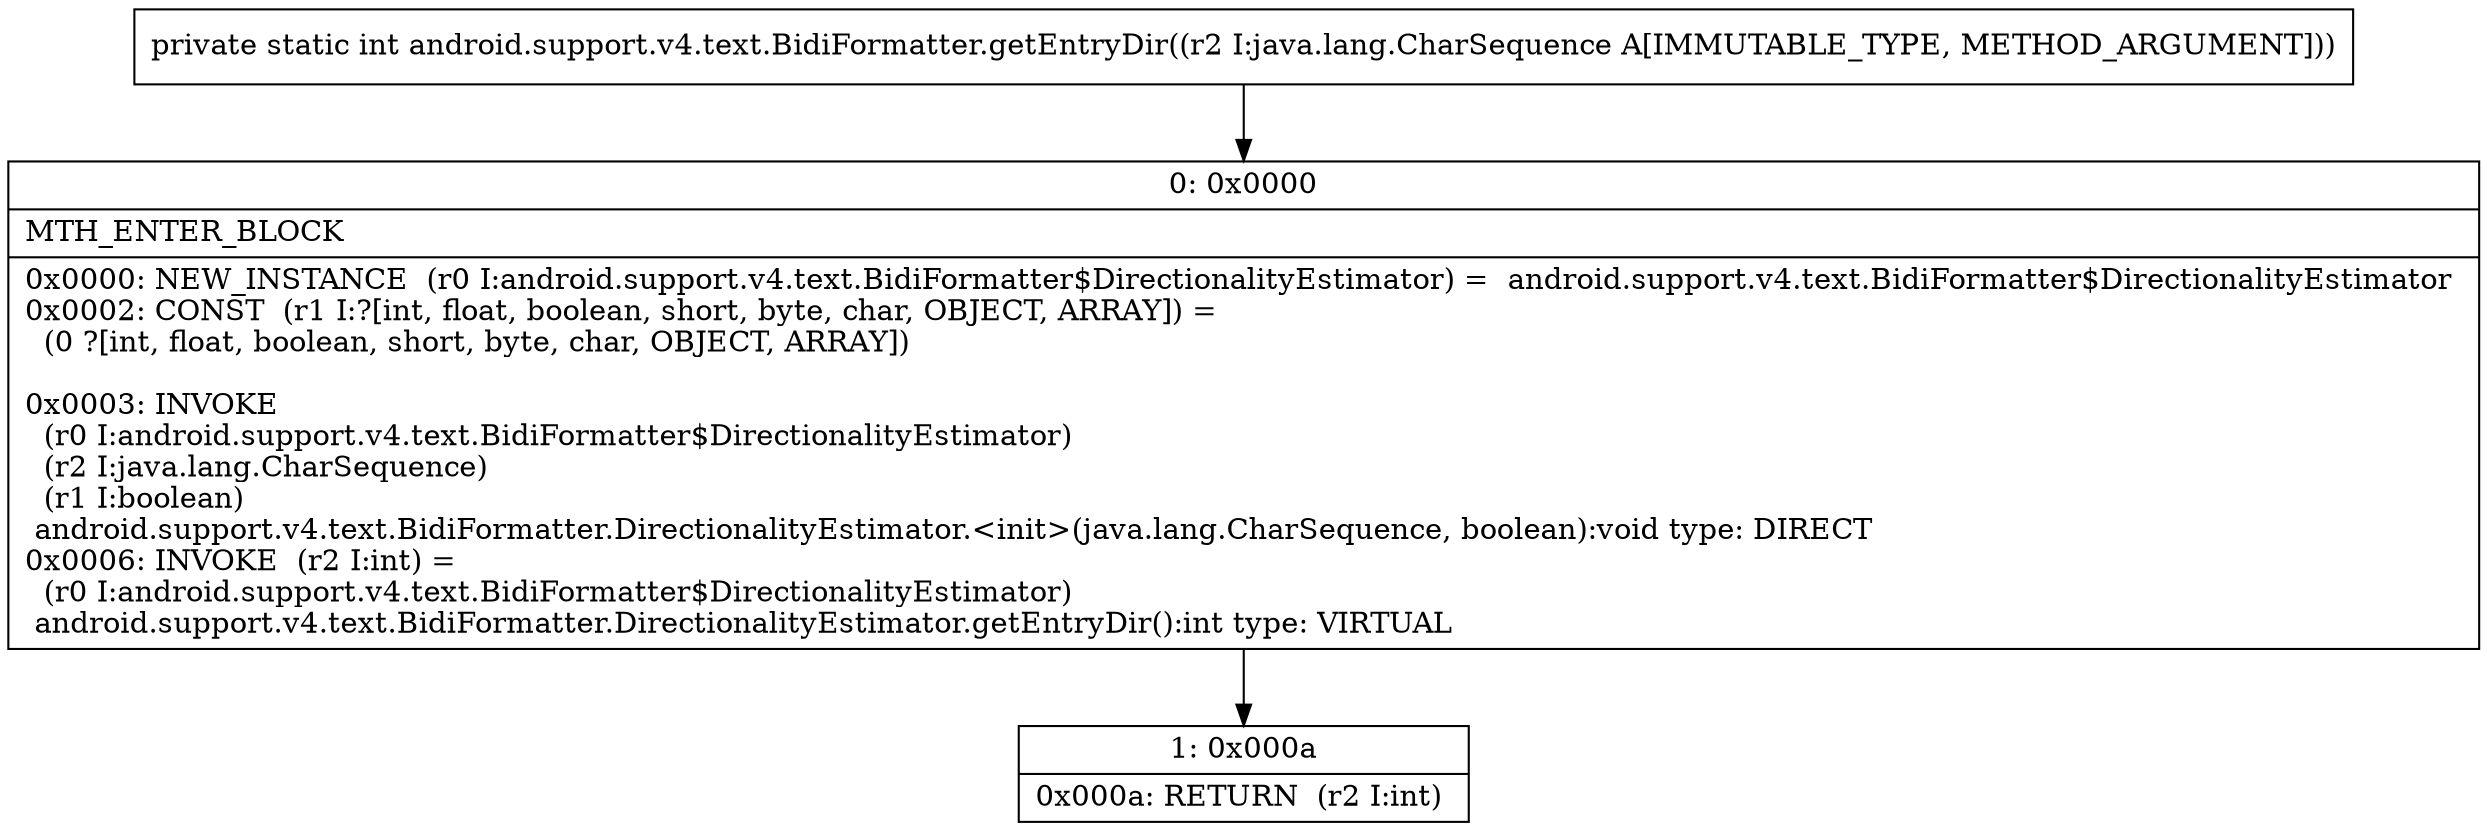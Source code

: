digraph "CFG forandroid.support.v4.text.BidiFormatter.getEntryDir(Ljava\/lang\/CharSequence;)I" {
Node_0 [shape=record,label="{0\:\ 0x0000|MTH_ENTER_BLOCK\l|0x0000: NEW_INSTANCE  (r0 I:android.support.v4.text.BidiFormatter$DirectionalityEstimator) =  android.support.v4.text.BidiFormatter$DirectionalityEstimator \l0x0002: CONST  (r1 I:?[int, float, boolean, short, byte, char, OBJECT, ARRAY]) = \l  (0 ?[int, float, boolean, short, byte, char, OBJECT, ARRAY])\l \l0x0003: INVOKE  \l  (r0 I:android.support.v4.text.BidiFormatter$DirectionalityEstimator)\l  (r2 I:java.lang.CharSequence)\l  (r1 I:boolean)\l android.support.v4.text.BidiFormatter.DirectionalityEstimator.\<init\>(java.lang.CharSequence, boolean):void type: DIRECT \l0x0006: INVOKE  (r2 I:int) = \l  (r0 I:android.support.v4.text.BidiFormatter$DirectionalityEstimator)\l android.support.v4.text.BidiFormatter.DirectionalityEstimator.getEntryDir():int type: VIRTUAL \l}"];
Node_1 [shape=record,label="{1\:\ 0x000a|0x000a: RETURN  (r2 I:int) \l}"];
MethodNode[shape=record,label="{private static int android.support.v4.text.BidiFormatter.getEntryDir((r2 I:java.lang.CharSequence A[IMMUTABLE_TYPE, METHOD_ARGUMENT])) }"];
MethodNode -> Node_0;
Node_0 -> Node_1;
}

